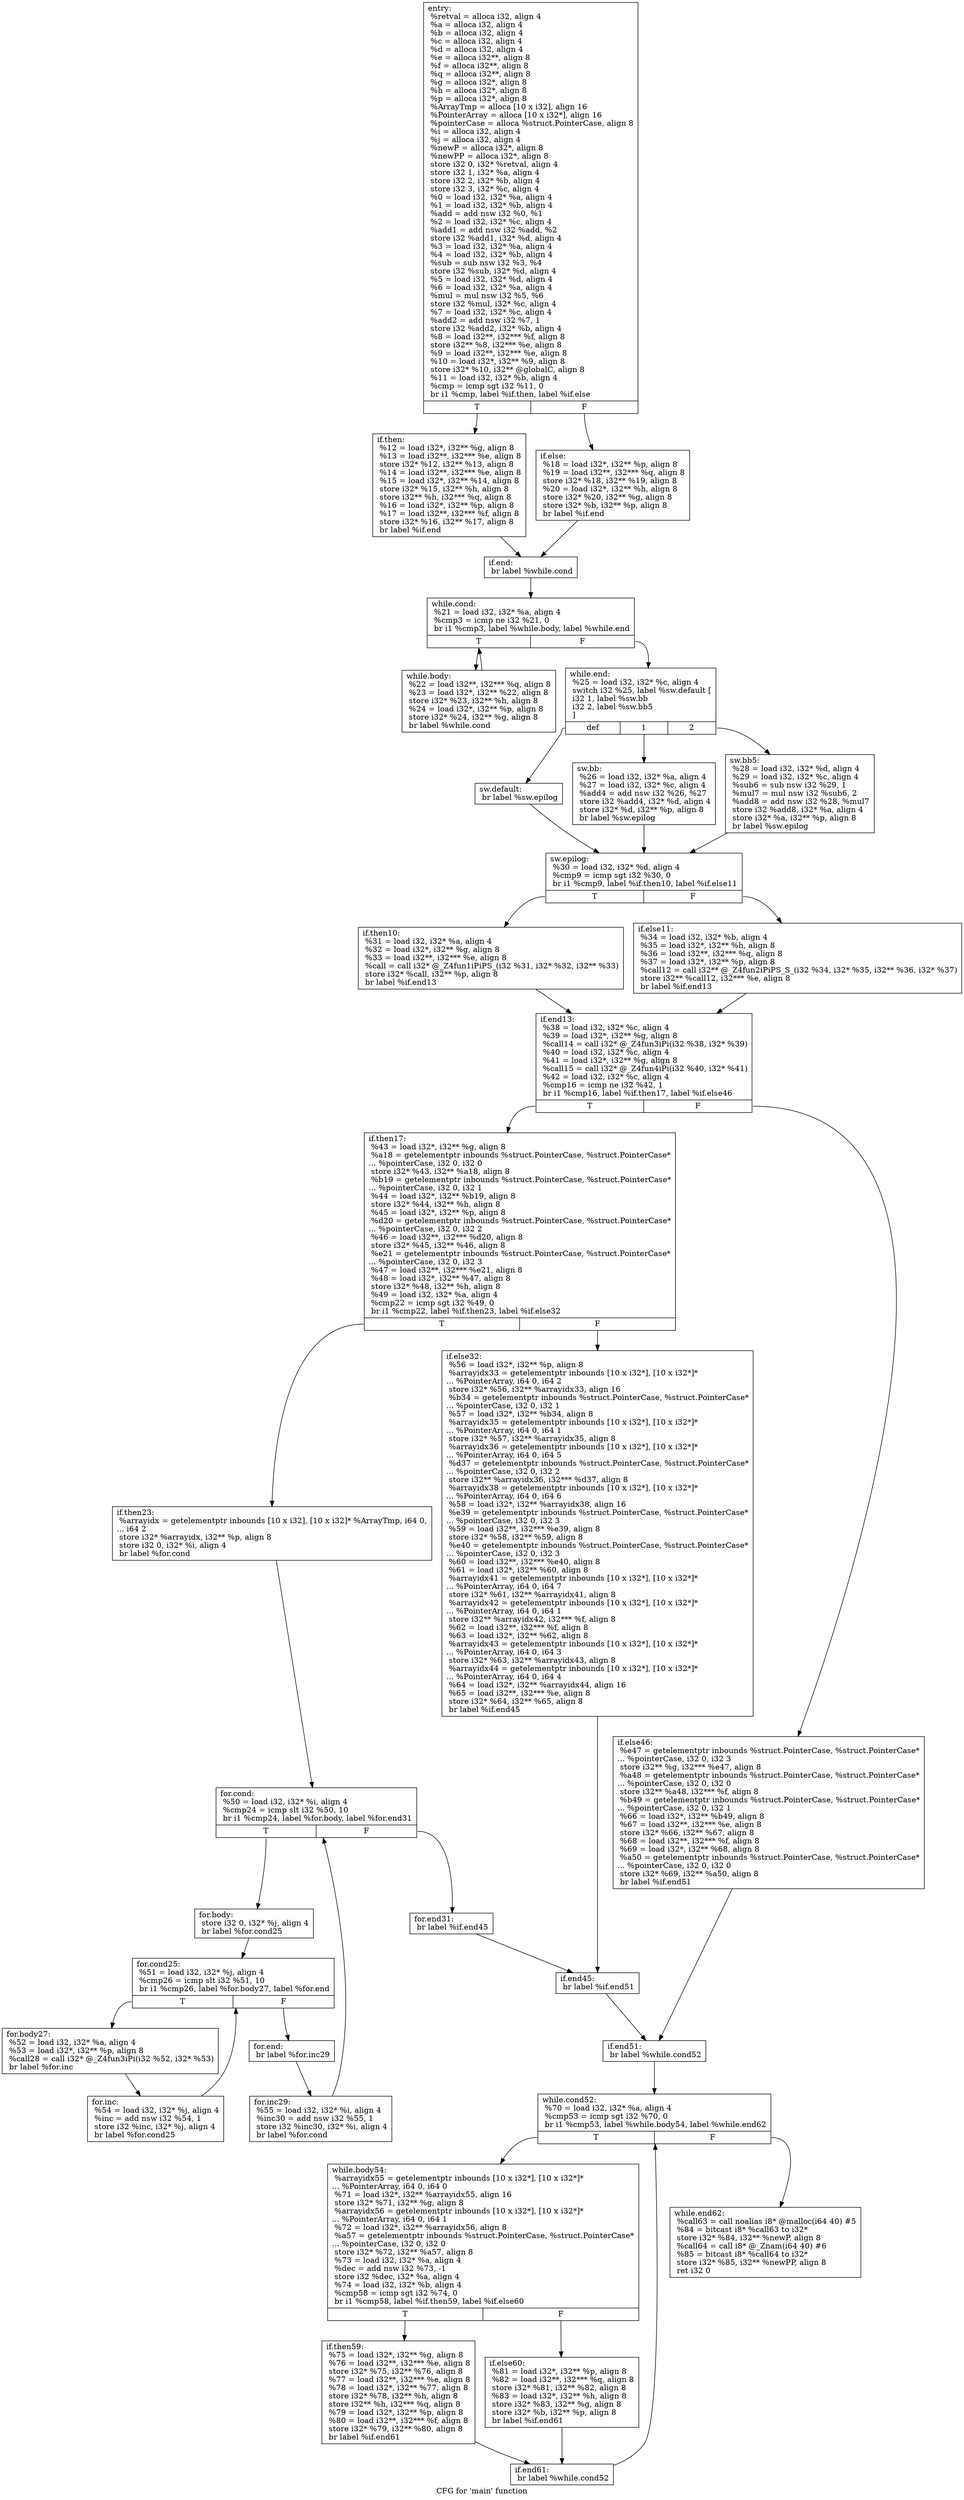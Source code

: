digraph "CFG for 'main' function" {
	label="CFG for 'main' function";

	Node0x97f6480 [shape=record,label="{entry:\l  %retval = alloca i32, align 4\l  %a = alloca i32, align 4\l  %b = alloca i32, align 4\l  %c = alloca i32, align 4\l  %d = alloca i32, align 4\l  %e = alloca i32**, align 8\l  %f = alloca i32**, align 8\l  %q = alloca i32**, align 8\l  %g = alloca i32*, align 8\l  %h = alloca i32*, align 8\l  %p = alloca i32*, align 8\l  %ArrayTmp = alloca [10 x i32], align 16\l  %PointerArray = alloca [10 x i32*], align 16\l  %pointerCase = alloca %struct.PointerCase, align 8\l  %i = alloca i32, align 4\l  %j = alloca i32, align 4\l  %newP = alloca i32*, align 8\l  %newPP = alloca i32*, align 8\l  store i32 0, i32* %retval, align 4\l  store i32 1, i32* %a, align 4\l  store i32 2, i32* %b, align 4\l  store i32 3, i32* %c, align 4\l  %0 = load i32, i32* %a, align 4\l  %1 = load i32, i32* %b, align 4\l  %add = add nsw i32 %0, %1\l  %2 = load i32, i32* %c, align 4\l  %add1 = add nsw i32 %add, %2\l  store i32 %add1, i32* %d, align 4\l  %3 = load i32, i32* %a, align 4\l  %4 = load i32, i32* %b, align 4\l  %sub = sub nsw i32 %3, %4\l  store i32 %sub, i32* %d, align 4\l  %5 = load i32, i32* %d, align 4\l  %6 = load i32, i32* %a, align 4\l  %mul = mul nsw i32 %5, %6\l  store i32 %mul, i32* %c, align 4\l  %7 = load i32, i32* %c, align 4\l  %add2 = add nsw i32 %7, 1\l  store i32 %add2, i32* %b, align 4\l  %8 = load i32**, i32*** %f, align 8\l  store i32** %8, i32*** %e, align 8\l  %9 = load i32**, i32*** %e, align 8\l  %10 = load i32*, i32** %9, align 8\l  store i32* %10, i32** @globalC, align 8\l  %11 = load i32, i32* %b, align 4\l  %cmp = icmp sgt i32 %11, 0\l  br i1 %cmp, label %if.then, label %if.else\l|{<s0>T|<s1>F}}"];
	Node0x97f6480:s0 -> Node0x97f7b70;
	Node0x97f6480:s1 -> Node0x97f7220;
	Node0x97f7b70 [shape=record,label="{if.then:                                          \l  %12 = load i32*, i32** %g, align 8\l  %13 = load i32**, i32*** %e, align 8\l  store i32* %12, i32** %13, align 8\l  %14 = load i32**, i32*** %e, align 8\l  %15 = load i32*, i32** %14, align 8\l  store i32* %15, i32** %h, align 8\l  store i32** %h, i32*** %q, align 8\l  %16 = load i32*, i32** %p, align 8\l  %17 = load i32**, i32*** %f, align 8\l  store i32* %16, i32** %17, align 8\l  br label %if.end\l}"];
	Node0x97f7b70 -> Node0x97f72f0;
	Node0x97f7220 [shape=record,label="{if.else:                                          \l  %18 = load i32*, i32** %p, align 8\l  %19 = load i32**, i32*** %q, align 8\l  store i32* %18, i32** %19, align 8\l  %20 = load i32*, i32** %h, align 8\l  store i32* %20, i32** %g, align 8\l  store i32* %b, i32** %p, align 8\l  br label %if.end\l}"];
	Node0x97f7220 -> Node0x97f72f0;
	Node0x97f72f0 [shape=record,label="{if.end:                                           \l  br label %while.cond\l}"];
	Node0x97f72f0 -> Node0x97f4f00;
	Node0x97f4f00 [shape=record,label="{while.cond:                                       \l  %21 = load i32, i32* %a, align 4\l  %cmp3 = icmp ne i32 %21, 0\l  br i1 %cmp3, label %while.body, label %while.end\l|{<s0>T|<s1>F}}"];
	Node0x97f4f00:s0 -> Node0x97f9890;
	Node0x97f4f00:s1 -> Node0x97f9970;
	Node0x97f9890 [shape=record,label="{while.body:                                       \l  %22 = load i32**, i32*** %q, align 8\l  %23 = load i32*, i32** %22, align 8\l  store i32* %23, i32** %h, align 8\l  %24 = load i32*, i32** %p, align 8\l  store i32* %24, i32** %g, align 8\l  br label %while.cond\l}"];
	Node0x97f9890 -> Node0x97f4f00;
	Node0x97f9970 [shape=record,label="{while.end:                                        \l  %25 = load i32, i32* %c, align 4\l  switch i32 %25, label %sw.default [\l    i32 1, label %sw.bb\l    i32 2, label %sw.bb5\l  ]\l|{<s0>def|<s1>1|<s2>2}}"];
	Node0x97f9970:s0 -> Node0x97f9d00;
	Node0x97f9970:s1 -> Node0x97f9de0;
	Node0x97f9970:s2 -> Node0x97f9eb0;
	Node0x97f9de0 [shape=record,label="{sw.bb:                                            \l  %26 = load i32, i32* %a, align 4\l  %27 = load i32, i32* %c, align 4\l  %add4 = add nsw i32 %26, %27\l  store i32 %add4, i32* %d, align 4\l  store i32* %d, i32** %p, align 8\l  br label %sw.epilog\l}"];
	Node0x97f9de0 -> Node0x97fa260;
	Node0x97f9eb0 [shape=record,label="{sw.bb5:                                           \l  %28 = load i32, i32* %d, align 4\l  %29 = load i32, i32* %c, align 4\l  %sub6 = sub nsw i32 %29, 1\l  %mul7 = mul nsw i32 %sub6, 2\l  %add8 = add nsw i32 %28, %mul7\l  store i32 %add8, i32* %a, align 4\l  store i32* %a, i32** %p, align 8\l  br label %sw.epilog\l}"];
	Node0x97f9eb0 -> Node0x97fa260;
	Node0x97f9d00 [shape=record,label="{sw.default:                                       \l  br label %sw.epilog\l}"];
	Node0x97f9d00 -> Node0x97fa260;
	Node0x97fa260 [shape=record,label="{sw.epilog:                                        \l  %30 = load i32, i32* %d, align 4\l  %cmp9 = icmp sgt i32 %30, 0\l  br i1 %cmp9, label %if.then10, label %if.else11\l|{<s0>T|<s1>F}}"];
	Node0x97fa260:s0 -> Node0x97fa7a0;
	Node0x97fa260:s1 -> Node0x97fa880;
	Node0x97fa7a0 [shape=record,label="{if.then10:                                        \l  %31 = load i32, i32* %a, align 4\l  %32 = load i32*, i32** %g, align 8\l  %33 = load i32**, i32*** %e, align 8\l  %call = call i32* @_Z4fun1iPiPS_(i32 %31, i32* %32, i32** %33)\l  store i32* %call, i32** %p, align 8\l  br label %if.end13\l}"];
	Node0x97fa7a0 -> Node0x97fade0;
	Node0x97fa880 [shape=record,label="{if.else11:                                        \l  %34 = load i32, i32* %b, align 4\l  %35 = load i32*, i32** %h, align 8\l  %36 = load i32**, i32*** %q, align 8\l  %37 = load i32*, i32** %p, align 8\l  %call12 = call i32** @_Z4fun2iPiPS_S_(i32 %34, i32* %35, i32** %36, i32* %37)\l  store i32** %call12, i32*** %e, align 8\l  br label %if.end13\l}"];
	Node0x97fa880 -> Node0x97fade0;
	Node0x97fade0 [shape=record,label="{if.end13:                                         \l  %38 = load i32, i32* %c, align 4\l  %39 = load i32*, i32** %g, align 8\l  %call14 = call i32* @_Z4fun3iPi(i32 %38, i32* %39)\l  %40 = load i32, i32* %c, align 4\l  %41 = load i32*, i32** %g, align 8\l  %call15 = call i32* @_Z4fun4iPi(i32 %40, i32* %41)\l  %42 = load i32, i32* %c, align 4\l  %cmp16 = icmp ne i32 %42, 1\l  br i1 %cmp16, label %if.then17, label %if.else46\l|{<s0>T|<s1>F}}"];
	Node0x97fade0:s0 -> Node0x97f83b0;
	Node0x97fade0:s1 -> Node0x97f8460;
	Node0x97f83b0 [shape=record,label="{if.then17:                                        \l  %43 = load i32*, i32** %g, align 8\l  %a18 = getelementptr inbounds %struct.PointerCase, %struct.PointerCase*\l... %pointerCase, i32 0, i32 0\l  store i32* %43, i32** %a18, align 8\l  %b19 = getelementptr inbounds %struct.PointerCase, %struct.PointerCase*\l... %pointerCase, i32 0, i32 1\l  %44 = load i32*, i32** %b19, align 8\l  store i32* %44, i32** %h, align 8\l  %45 = load i32*, i32** %p, align 8\l  %d20 = getelementptr inbounds %struct.PointerCase, %struct.PointerCase*\l... %pointerCase, i32 0, i32 2\l  %46 = load i32**, i32*** %d20, align 8\l  store i32* %45, i32** %46, align 8\l  %e21 = getelementptr inbounds %struct.PointerCase, %struct.PointerCase*\l... %pointerCase, i32 0, i32 3\l  %47 = load i32**, i32*** %e21, align 8\l  %48 = load i32*, i32** %47, align 8\l  store i32* %48, i32** %h, align 8\l  %49 = load i32, i32* %a, align 4\l  %cmp22 = icmp sgt i32 %49, 0\l  br i1 %cmp22, label %if.then23, label %if.else32\l|{<s0>T|<s1>F}}"];
	Node0x97f83b0:s0 -> Node0x97fc320;
	Node0x97f83b0:s1 -> Node0x97fc400;
	Node0x97fc320 [shape=record,label="{if.then23:                                        \l  %arrayidx = getelementptr inbounds [10 x i32], [10 x i32]* %ArrayTmp, i64 0,\l... i64 2\l  store i32* %arrayidx, i32** %p, align 8\l  store i32 0, i32* %i, align 4\l  br label %for.cond\l}"];
	Node0x97fc320 -> Node0x97fc7a0;
	Node0x97fc7a0 [shape=record,label="{for.cond:                                         \l  %50 = load i32, i32* %i, align 4\l  %cmp24 = icmp slt i32 %50, 10\l  br i1 %cmp24, label %for.body, label %for.end31\l|{<s0>T|<s1>F}}"];
	Node0x97fc7a0:s0 -> Node0x97fc940;
	Node0x97fc7a0:s1 -> Node0x97fca20;
	Node0x97fc940 [shape=record,label="{for.body:                                         \l  store i32 0, i32* %j, align 4\l  br label %for.cond25\l}"];
	Node0x97fc940 -> Node0x97fcc10;
	Node0x97fcc10 [shape=record,label="{for.cond25:                                       \l  %51 = load i32, i32* %j, align 4\l  %cmp26 = icmp slt i32 %51, 10\l  br i1 %cmp26, label %for.body27, label %for.end\l|{<s0>T|<s1>F}}"];
	Node0x97fcc10:s0 -> Node0x97fcd80;
	Node0x97fcc10:s1 -> Node0x97fce60;
	Node0x97fcd80 [shape=record,label="{for.body27:                                       \l  %52 = load i32, i32* %a, align 4\l  %53 = load i32*, i32** %p, align 8\l  %call28 = call i32* @_Z4fun3iPi(i32 %52, i32* %53)\l  br label %for.inc\l}"];
	Node0x97fcd80 -> Node0x97fd150;
	Node0x97fd150 [shape=record,label="{for.inc:                                          \l  %54 = load i32, i32* %j, align 4\l  %inc = add nsw i32 %54, 1\l  store i32 %inc, i32* %j, align 4\l  br label %for.cond25\l}"];
	Node0x97fd150 -> Node0x97fcc10;
	Node0x97fce60 [shape=record,label="{for.end:                                          \l  br label %for.inc29\l}"];
	Node0x97fce60 -> Node0x97fd3d0;
	Node0x97fd3d0 [shape=record,label="{for.inc29:                                        \l  %55 = load i32, i32* %i, align 4\l  %inc30 = add nsw i32 %55, 1\l  store i32 %inc30, i32* %i, align 4\l  br label %for.cond\l}"];
	Node0x97fd3d0 -> Node0x97fc7a0;
	Node0x97fca20 [shape=record,label="{for.end31:                                        \l  br label %if.end45\l}"];
	Node0x97fca20 -> Node0x97fd620;
	Node0x97fc400 [shape=record,label="{if.else32:                                        \l  %56 = load i32*, i32** %p, align 8\l  %arrayidx33 = getelementptr inbounds [10 x i32*], [10 x i32*]*\l... %PointerArray, i64 0, i64 2\l  store i32* %56, i32** %arrayidx33, align 16\l  %b34 = getelementptr inbounds %struct.PointerCase, %struct.PointerCase*\l... %pointerCase, i32 0, i32 1\l  %57 = load i32*, i32** %b34, align 8\l  %arrayidx35 = getelementptr inbounds [10 x i32*], [10 x i32*]*\l... %PointerArray, i64 0, i64 1\l  store i32* %57, i32** %arrayidx35, align 8\l  %arrayidx36 = getelementptr inbounds [10 x i32*], [10 x i32*]*\l... %PointerArray, i64 0, i64 5\l  %d37 = getelementptr inbounds %struct.PointerCase, %struct.PointerCase*\l... %pointerCase, i32 0, i32 2\l  store i32** %arrayidx36, i32*** %d37, align 8\l  %arrayidx38 = getelementptr inbounds [10 x i32*], [10 x i32*]*\l... %PointerArray, i64 0, i64 6\l  %58 = load i32*, i32** %arrayidx38, align 16\l  %e39 = getelementptr inbounds %struct.PointerCase, %struct.PointerCase*\l... %pointerCase, i32 0, i32 3\l  %59 = load i32**, i32*** %e39, align 8\l  store i32* %58, i32** %59, align 8\l  %e40 = getelementptr inbounds %struct.PointerCase, %struct.PointerCase*\l... %pointerCase, i32 0, i32 3\l  %60 = load i32**, i32*** %e40, align 8\l  %61 = load i32*, i32** %60, align 8\l  %arrayidx41 = getelementptr inbounds [10 x i32*], [10 x i32*]*\l... %PointerArray, i64 0, i64 7\l  store i32* %61, i32** %arrayidx41, align 8\l  %arrayidx42 = getelementptr inbounds [10 x i32*], [10 x i32*]*\l... %PointerArray, i64 0, i64 1\l  store i32** %arrayidx42, i32*** %f, align 8\l  %62 = load i32**, i32*** %f, align 8\l  %63 = load i32*, i32** %62, align 8\l  %arrayidx43 = getelementptr inbounds [10 x i32*], [10 x i32*]*\l... %PointerArray, i64 0, i64 3\l  store i32* %63, i32** %arrayidx43, align 8\l  %arrayidx44 = getelementptr inbounds [10 x i32*], [10 x i32*]*\l... %PointerArray, i64 0, i64 4\l  %64 = load i32*, i32** %arrayidx44, align 16\l  %65 = load i32**, i32*** %e, align 8\l  store i32* %64, i32** %65, align 8\l  br label %if.end45\l}"];
	Node0x97fc400 -> Node0x97fd620;
	Node0x97fd620 [shape=record,label="{if.end45:                                         \l  br label %if.end51\l}"];
	Node0x97fd620 -> Node0x97fab90;
	Node0x97f8460 [shape=record,label="{if.else46:                                        \l  %e47 = getelementptr inbounds %struct.PointerCase, %struct.PointerCase*\l... %pointerCase, i32 0, i32 3\l  store i32** %g, i32*** %e47, align 8\l  %a48 = getelementptr inbounds %struct.PointerCase, %struct.PointerCase*\l... %pointerCase, i32 0, i32 0\l  store i32** %a48, i32*** %f, align 8\l  %b49 = getelementptr inbounds %struct.PointerCase, %struct.PointerCase*\l... %pointerCase, i32 0, i32 1\l  %66 = load i32*, i32** %b49, align 8\l  %67 = load i32**, i32*** %e, align 8\l  store i32* %66, i32** %67, align 8\l  %68 = load i32**, i32*** %f, align 8\l  %69 = load i32*, i32** %68, align 8\l  %a50 = getelementptr inbounds %struct.PointerCase, %struct.PointerCase*\l... %pointerCase, i32 0, i32 0\l  store i32* %69, i32** %a50, align 8\l  br label %if.end51\l}"];
	Node0x97f8460 -> Node0x97fab90;
	Node0x97fab90 [shape=record,label="{if.end51:                                         \l  br label %while.cond52\l}"];
	Node0x97fab90 -> Node0x97ff2d0;
	Node0x97ff2d0 [shape=record,label="{while.cond52:                                     \l  %70 = load i32, i32* %a, align 4\l  %cmp53 = icmp sgt i32 %70, 0\l  br i1 %cmp53, label %while.body54, label %while.end62\l|{<s0>T|<s1>F}}"];
	Node0x97ff2d0:s0 -> Node0x97ff440;
	Node0x97ff2d0:s1 -> Node0x97ff520;
	Node0x97ff440 [shape=record,label="{while.body54:                                     \l  %arrayidx55 = getelementptr inbounds [10 x i32*], [10 x i32*]*\l... %PointerArray, i64 0, i64 0\l  %71 = load i32*, i32** %arrayidx55, align 16\l  store i32* %71, i32** %g, align 8\l  %arrayidx56 = getelementptr inbounds [10 x i32*], [10 x i32*]*\l... %PointerArray, i64 0, i64 1\l  %72 = load i32*, i32** %arrayidx56, align 8\l  %a57 = getelementptr inbounds %struct.PointerCase, %struct.PointerCase*\l... %pointerCase, i32 0, i32 0\l  store i32* %72, i32** %a57, align 8\l  %73 = load i32, i32* %a, align 4\l  %dec = add nsw i32 %73, -1\l  store i32 %dec, i32* %a, align 4\l  %74 = load i32, i32* %b, align 4\l  %cmp58 = icmp sgt i32 %74, 0\l  br i1 %cmp58, label %if.then59, label %if.else60\l|{<s0>T|<s1>F}}"];
	Node0x97ff440:s0 -> Node0x97fb940;
	Node0x97ff440:s1 -> Node0x97fba20;
	Node0x97fb940 [shape=record,label="{if.then59:                                        \l  %75 = load i32*, i32** %g, align 8\l  %76 = load i32**, i32*** %e, align 8\l  store i32* %75, i32** %76, align 8\l  %77 = load i32**, i32*** %e, align 8\l  %78 = load i32*, i32** %77, align 8\l  store i32* %78, i32** %h, align 8\l  store i32** %h, i32*** %q, align 8\l  %79 = load i32*, i32** %p, align 8\l  %80 = load i32**, i32*** %f, align 8\l  store i32* %79, i32** %80, align 8\l  br label %if.end61\l}"];
	Node0x97fb940 -> Node0x9800910;
	Node0x97fba20 [shape=record,label="{if.else60:                                        \l  %81 = load i32*, i32** %p, align 8\l  %82 = load i32**, i32*** %q, align 8\l  store i32* %81, i32** %82, align 8\l  %83 = load i32*, i32** %h, align 8\l  store i32* %83, i32** %g, align 8\l  store i32* %b, i32** %p, align 8\l  br label %if.end61\l}"];
	Node0x97fba20 -> Node0x9800910;
	Node0x9800910 [shape=record,label="{if.end61:                                         \l  br label %while.cond52\l}"];
	Node0x9800910 -> Node0x97ff2d0;
	Node0x97ff520 [shape=record,label="{while.end62:                                      \l  %call63 = call noalias i8* @malloc(i64 40) #5\l  %84 = bitcast i8* %call63 to i32*\l  store i32* %84, i32** %newP, align 8\l  %call64 = call i8* @_Znam(i64 40) #6\l  %85 = bitcast i8* %call64 to i32*\l  store i32* %85, i32** %newPP, align 8\l  ret i32 0\l}"];
}

